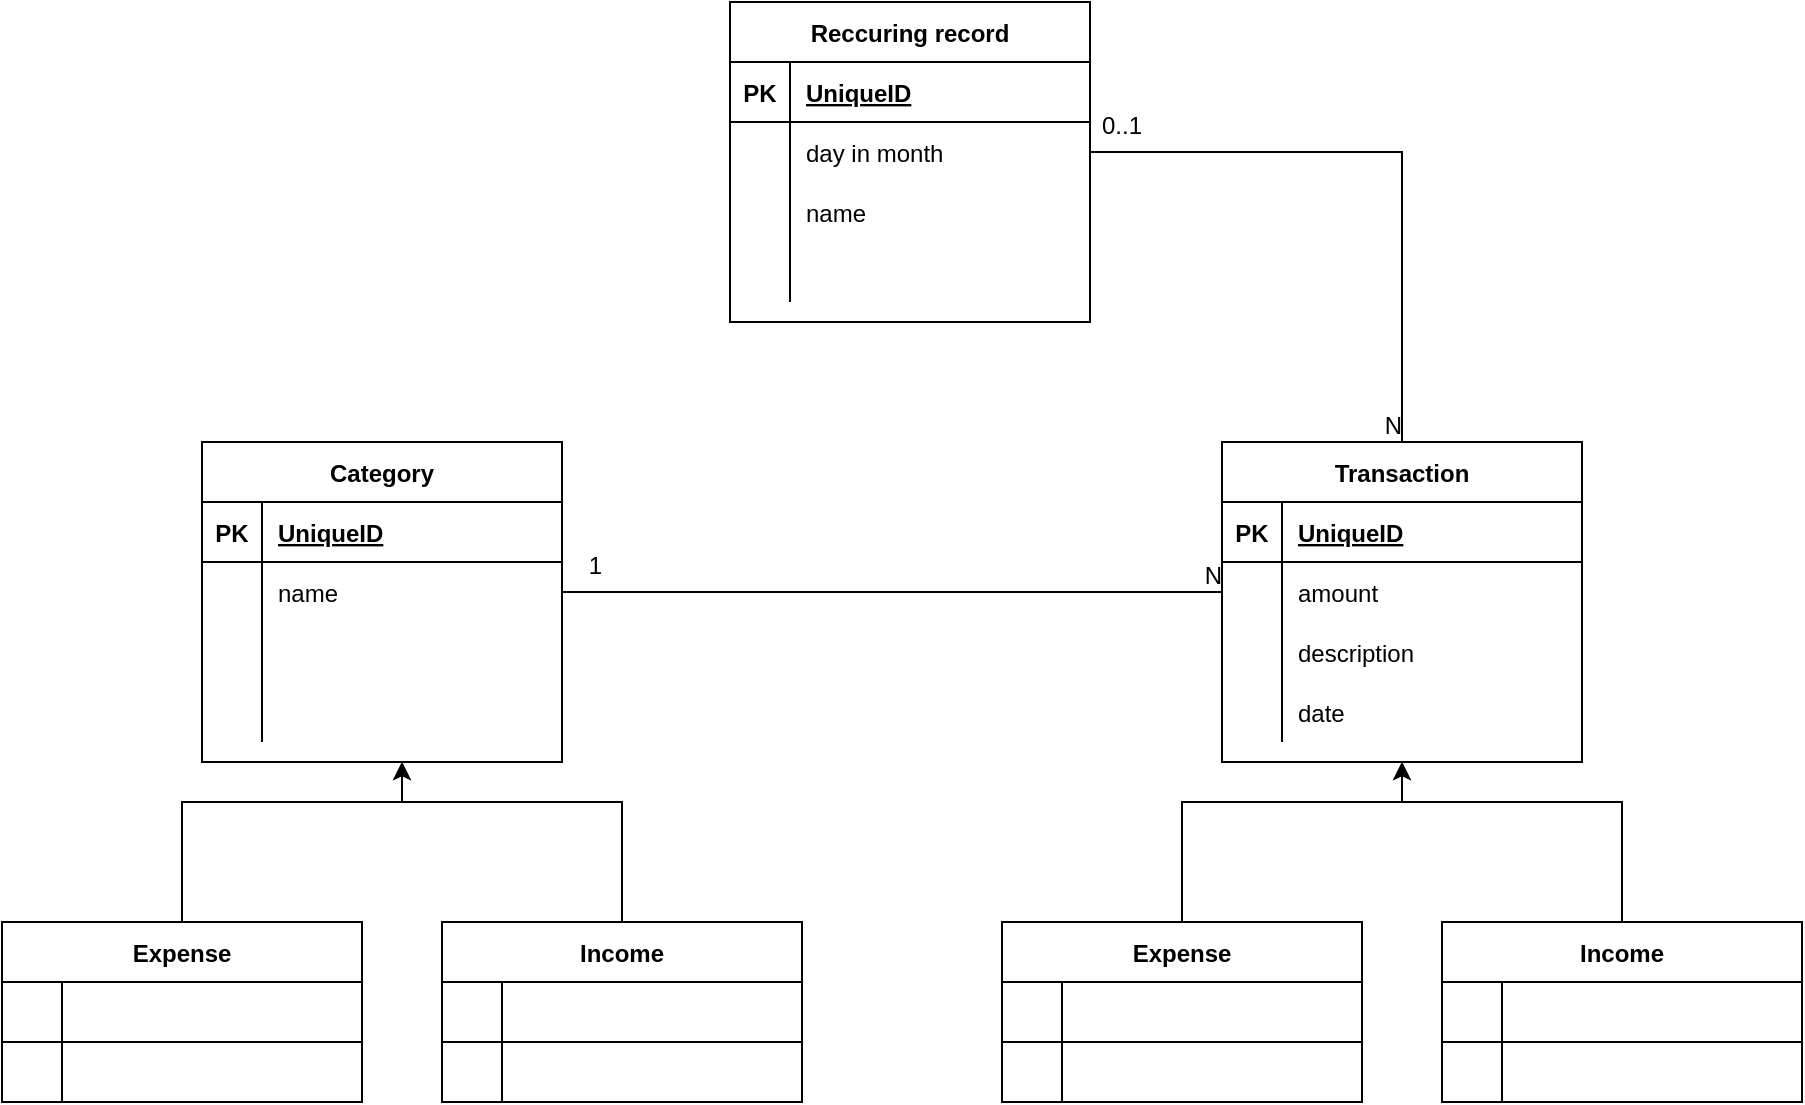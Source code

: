 <mxfile version="20.3.0" type="device"><diagram id="kvWh7fhdIpzKGYbCXLz7" name="Stránka-1"><mxGraphModel dx="946" dy="672" grid="1" gridSize="10" guides="1" tooltips="1" connect="1" arrows="1" fold="1" page="1" pageScale="1" pageWidth="827" pageHeight="1169" math="0" shadow="0"><root><mxCell id="0"/><mxCell id="1" parent="0"/><mxCell id="JXtWEC9brKxZ9eBKc0DB-2" value="Category" style="shape=table;startSize=30;container=1;collapsible=1;childLayout=tableLayout;fixedRows=1;rowLines=0;fontStyle=1;align=center;resizeLast=1;" vertex="1" parent="1"><mxGeometry x="150" y="240" width="180" height="160" as="geometry"/></mxCell><mxCell id="JXtWEC9brKxZ9eBKc0DB-3" value="" style="shape=tableRow;horizontal=0;startSize=0;swimlaneHead=0;swimlaneBody=0;fillColor=none;collapsible=0;dropTarget=0;points=[[0,0.5],[1,0.5]];portConstraint=eastwest;top=0;left=0;right=0;bottom=1;" vertex="1" parent="JXtWEC9brKxZ9eBKc0DB-2"><mxGeometry y="30" width="180" height="30" as="geometry"/></mxCell><mxCell id="JXtWEC9brKxZ9eBKc0DB-4" value="PK" style="shape=partialRectangle;connectable=0;fillColor=none;top=0;left=0;bottom=0;right=0;fontStyle=1;overflow=hidden;" vertex="1" parent="JXtWEC9brKxZ9eBKc0DB-3"><mxGeometry width="30" height="30" as="geometry"><mxRectangle width="30" height="30" as="alternateBounds"/></mxGeometry></mxCell><mxCell id="JXtWEC9brKxZ9eBKc0DB-5" value="UniqueID" style="shape=partialRectangle;connectable=0;fillColor=none;top=0;left=0;bottom=0;right=0;align=left;spacingLeft=6;fontStyle=5;overflow=hidden;" vertex="1" parent="JXtWEC9brKxZ9eBKc0DB-3"><mxGeometry x="30" width="150" height="30" as="geometry"><mxRectangle width="150" height="30" as="alternateBounds"/></mxGeometry></mxCell><mxCell id="JXtWEC9brKxZ9eBKc0DB-6" value="" style="shape=tableRow;horizontal=0;startSize=0;swimlaneHead=0;swimlaneBody=0;fillColor=none;collapsible=0;dropTarget=0;points=[[0,0.5],[1,0.5]];portConstraint=eastwest;top=0;left=0;right=0;bottom=0;" vertex="1" parent="JXtWEC9brKxZ9eBKc0DB-2"><mxGeometry y="60" width="180" height="30" as="geometry"/></mxCell><mxCell id="JXtWEC9brKxZ9eBKc0DB-7" value="" style="shape=partialRectangle;connectable=0;fillColor=none;top=0;left=0;bottom=0;right=0;editable=1;overflow=hidden;" vertex="1" parent="JXtWEC9brKxZ9eBKc0DB-6"><mxGeometry width="30" height="30" as="geometry"><mxRectangle width="30" height="30" as="alternateBounds"/></mxGeometry></mxCell><mxCell id="JXtWEC9brKxZ9eBKc0DB-8" value="name" style="shape=partialRectangle;connectable=0;fillColor=none;top=0;left=0;bottom=0;right=0;align=left;spacingLeft=6;overflow=hidden;" vertex="1" parent="JXtWEC9brKxZ9eBKc0DB-6"><mxGeometry x="30" width="150" height="30" as="geometry"><mxRectangle width="150" height="30" as="alternateBounds"/></mxGeometry></mxCell><mxCell id="JXtWEC9brKxZ9eBKc0DB-9" value="" style="shape=tableRow;horizontal=0;startSize=0;swimlaneHead=0;swimlaneBody=0;fillColor=none;collapsible=0;dropTarget=0;points=[[0,0.5],[1,0.5]];portConstraint=eastwest;top=0;left=0;right=0;bottom=0;" vertex="1" parent="JXtWEC9brKxZ9eBKc0DB-2"><mxGeometry y="90" width="180" height="30" as="geometry"/></mxCell><mxCell id="JXtWEC9brKxZ9eBKc0DB-10" value="" style="shape=partialRectangle;connectable=0;fillColor=none;top=0;left=0;bottom=0;right=0;editable=1;overflow=hidden;" vertex="1" parent="JXtWEC9brKxZ9eBKc0DB-9"><mxGeometry width="30" height="30" as="geometry"><mxRectangle width="30" height="30" as="alternateBounds"/></mxGeometry></mxCell><mxCell id="JXtWEC9brKxZ9eBKc0DB-11" value="" style="shape=partialRectangle;connectable=0;fillColor=none;top=0;left=0;bottom=0;right=0;align=left;spacingLeft=6;overflow=hidden;" vertex="1" parent="JXtWEC9brKxZ9eBKc0DB-9"><mxGeometry x="30" width="150" height="30" as="geometry"><mxRectangle width="150" height="30" as="alternateBounds"/></mxGeometry></mxCell><mxCell id="JXtWEC9brKxZ9eBKc0DB-12" value="" style="shape=tableRow;horizontal=0;startSize=0;swimlaneHead=0;swimlaneBody=0;fillColor=none;collapsible=0;dropTarget=0;points=[[0,0.5],[1,0.5]];portConstraint=eastwest;top=0;left=0;right=0;bottom=0;" vertex="1" parent="JXtWEC9brKxZ9eBKc0DB-2"><mxGeometry y="120" width="180" height="30" as="geometry"/></mxCell><mxCell id="JXtWEC9brKxZ9eBKc0DB-13" value="" style="shape=partialRectangle;connectable=0;fillColor=none;top=0;left=0;bottom=0;right=0;editable=1;overflow=hidden;" vertex="1" parent="JXtWEC9brKxZ9eBKc0DB-12"><mxGeometry width="30" height="30" as="geometry"><mxRectangle width="30" height="30" as="alternateBounds"/></mxGeometry></mxCell><mxCell id="JXtWEC9brKxZ9eBKc0DB-14" value="" style="shape=partialRectangle;connectable=0;fillColor=none;top=0;left=0;bottom=0;right=0;align=left;spacingLeft=6;overflow=hidden;" vertex="1" parent="JXtWEC9brKxZ9eBKc0DB-12"><mxGeometry x="30" width="150" height="30" as="geometry"><mxRectangle width="150" height="30" as="alternateBounds"/></mxGeometry></mxCell><mxCell id="JXtWEC9brKxZ9eBKc0DB-15" value="Transaction" style="shape=table;startSize=30;container=1;collapsible=1;childLayout=tableLayout;fixedRows=1;rowLines=0;fontStyle=1;align=center;resizeLast=1;" vertex="1" parent="1"><mxGeometry x="660" y="240" width="180" height="160" as="geometry"/></mxCell><mxCell id="JXtWEC9brKxZ9eBKc0DB-16" value="" style="shape=tableRow;horizontal=0;startSize=0;swimlaneHead=0;swimlaneBody=0;fillColor=none;collapsible=0;dropTarget=0;points=[[0,0.5],[1,0.5]];portConstraint=eastwest;top=0;left=0;right=0;bottom=1;" vertex="1" parent="JXtWEC9brKxZ9eBKc0DB-15"><mxGeometry y="30" width="180" height="30" as="geometry"/></mxCell><mxCell id="JXtWEC9brKxZ9eBKc0DB-17" value="PK" style="shape=partialRectangle;connectable=0;fillColor=none;top=0;left=0;bottom=0;right=0;fontStyle=1;overflow=hidden;" vertex="1" parent="JXtWEC9brKxZ9eBKc0DB-16"><mxGeometry width="30" height="30" as="geometry"><mxRectangle width="30" height="30" as="alternateBounds"/></mxGeometry></mxCell><mxCell id="JXtWEC9brKxZ9eBKc0DB-18" value="UniqueID" style="shape=partialRectangle;connectable=0;fillColor=none;top=0;left=0;bottom=0;right=0;align=left;spacingLeft=6;fontStyle=5;overflow=hidden;" vertex="1" parent="JXtWEC9brKxZ9eBKc0DB-16"><mxGeometry x="30" width="150" height="30" as="geometry"><mxRectangle width="150" height="30" as="alternateBounds"/></mxGeometry></mxCell><mxCell id="JXtWEC9brKxZ9eBKc0DB-19" value="" style="shape=tableRow;horizontal=0;startSize=0;swimlaneHead=0;swimlaneBody=0;fillColor=none;collapsible=0;dropTarget=0;points=[[0,0.5],[1,0.5]];portConstraint=eastwest;top=0;left=0;right=0;bottom=0;" vertex="1" parent="JXtWEC9brKxZ9eBKc0DB-15"><mxGeometry y="60" width="180" height="30" as="geometry"/></mxCell><mxCell id="JXtWEC9brKxZ9eBKc0DB-20" value="" style="shape=partialRectangle;connectable=0;fillColor=none;top=0;left=0;bottom=0;right=0;editable=1;overflow=hidden;" vertex="1" parent="JXtWEC9brKxZ9eBKc0DB-19"><mxGeometry width="30" height="30" as="geometry"><mxRectangle width="30" height="30" as="alternateBounds"/></mxGeometry></mxCell><mxCell id="JXtWEC9brKxZ9eBKc0DB-21" value="amount" style="shape=partialRectangle;connectable=0;fillColor=none;top=0;left=0;bottom=0;right=0;align=left;spacingLeft=6;overflow=hidden;" vertex="1" parent="JXtWEC9brKxZ9eBKc0DB-19"><mxGeometry x="30" width="150" height="30" as="geometry"><mxRectangle width="150" height="30" as="alternateBounds"/></mxGeometry></mxCell><mxCell id="JXtWEC9brKxZ9eBKc0DB-22" value="" style="shape=tableRow;horizontal=0;startSize=0;swimlaneHead=0;swimlaneBody=0;fillColor=none;collapsible=0;dropTarget=0;points=[[0,0.5],[1,0.5]];portConstraint=eastwest;top=0;left=0;right=0;bottom=0;" vertex="1" parent="JXtWEC9brKxZ9eBKc0DB-15"><mxGeometry y="90" width="180" height="30" as="geometry"/></mxCell><mxCell id="JXtWEC9brKxZ9eBKc0DB-23" value="" style="shape=partialRectangle;connectable=0;fillColor=none;top=0;left=0;bottom=0;right=0;editable=1;overflow=hidden;" vertex="1" parent="JXtWEC9brKxZ9eBKc0DB-22"><mxGeometry width="30" height="30" as="geometry"><mxRectangle width="30" height="30" as="alternateBounds"/></mxGeometry></mxCell><mxCell id="JXtWEC9brKxZ9eBKc0DB-24" value="description" style="shape=partialRectangle;connectable=0;fillColor=none;top=0;left=0;bottom=0;right=0;align=left;spacingLeft=6;overflow=hidden;" vertex="1" parent="JXtWEC9brKxZ9eBKc0DB-22"><mxGeometry x="30" width="150" height="30" as="geometry"><mxRectangle width="150" height="30" as="alternateBounds"/></mxGeometry></mxCell><mxCell id="JXtWEC9brKxZ9eBKc0DB-25" value="" style="shape=tableRow;horizontal=0;startSize=0;swimlaneHead=0;swimlaneBody=0;fillColor=none;collapsible=0;dropTarget=0;points=[[0,0.5],[1,0.5]];portConstraint=eastwest;top=0;left=0;right=0;bottom=0;" vertex="1" parent="JXtWEC9brKxZ9eBKc0DB-15"><mxGeometry y="120" width="180" height="30" as="geometry"/></mxCell><mxCell id="JXtWEC9brKxZ9eBKc0DB-26" value="" style="shape=partialRectangle;connectable=0;fillColor=none;top=0;left=0;bottom=0;right=0;editable=1;overflow=hidden;" vertex="1" parent="JXtWEC9brKxZ9eBKc0DB-25"><mxGeometry width="30" height="30" as="geometry"><mxRectangle width="30" height="30" as="alternateBounds"/></mxGeometry></mxCell><mxCell id="JXtWEC9brKxZ9eBKc0DB-27" value="date" style="shape=partialRectangle;connectable=0;fillColor=none;top=0;left=0;bottom=0;right=0;align=left;spacingLeft=6;overflow=hidden;" vertex="1" parent="JXtWEC9brKxZ9eBKc0DB-25"><mxGeometry x="30" width="150" height="30" as="geometry"><mxRectangle width="150" height="30" as="alternateBounds"/></mxGeometry></mxCell><mxCell id="JXtWEC9brKxZ9eBKc0DB-28" value="Expense" style="shape=table;startSize=30;container=1;collapsible=1;childLayout=tableLayout;fixedRows=1;rowLines=0;fontStyle=1;align=center;resizeLast=1;" vertex="1" parent="1"><mxGeometry x="550" y="480" width="180" height="90" as="geometry"/></mxCell><mxCell id="JXtWEC9brKxZ9eBKc0DB-29" value="" style="shape=tableRow;horizontal=0;startSize=0;swimlaneHead=0;swimlaneBody=0;fillColor=none;collapsible=0;dropTarget=0;points=[[0,0.5],[1,0.5]];portConstraint=eastwest;top=0;left=0;right=0;bottom=1;" vertex="1" parent="JXtWEC9brKxZ9eBKc0DB-28"><mxGeometry y="30" width="180" height="30" as="geometry"/></mxCell><mxCell id="JXtWEC9brKxZ9eBKc0DB-30" value="" style="shape=partialRectangle;connectable=0;fillColor=none;top=0;left=0;bottom=0;right=0;fontStyle=1;overflow=hidden;" vertex="1" parent="JXtWEC9brKxZ9eBKc0DB-29"><mxGeometry width="30" height="30" as="geometry"><mxRectangle width="30" height="30" as="alternateBounds"/></mxGeometry></mxCell><mxCell id="JXtWEC9brKxZ9eBKc0DB-31" value="" style="shape=partialRectangle;connectable=0;fillColor=none;top=0;left=0;bottom=0;right=0;align=left;spacingLeft=6;fontStyle=5;overflow=hidden;" vertex="1" parent="JXtWEC9brKxZ9eBKc0DB-29"><mxGeometry x="30" width="150" height="30" as="geometry"><mxRectangle width="150" height="30" as="alternateBounds"/></mxGeometry></mxCell><mxCell id="JXtWEC9brKxZ9eBKc0DB-32" value="" style="shape=tableRow;horizontal=0;startSize=0;swimlaneHead=0;swimlaneBody=0;fillColor=none;collapsible=0;dropTarget=0;points=[[0,0.5],[1,0.5]];portConstraint=eastwest;top=0;left=0;right=0;bottom=0;" vertex="1" parent="JXtWEC9brKxZ9eBKc0DB-28"><mxGeometry y="60" width="180" height="30" as="geometry"/></mxCell><mxCell id="JXtWEC9brKxZ9eBKc0DB-33" value="" style="shape=partialRectangle;connectable=0;fillColor=none;top=0;left=0;bottom=0;right=0;editable=1;overflow=hidden;" vertex="1" parent="JXtWEC9brKxZ9eBKc0DB-32"><mxGeometry width="30" height="30" as="geometry"><mxRectangle width="30" height="30" as="alternateBounds"/></mxGeometry></mxCell><mxCell id="JXtWEC9brKxZ9eBKc0DB-34" value="" style="shape=partialRectangle;connectable=0;fillColor=none;top=0;left=0;bottom=0;right=0;align=left;spacingLeft=6;overflow=hidden;" vertex="1" parent="JXtWEC9brKxZ9eBKc0DB-32"><mxGeometry x="30" width="150" height="30" as="geometry"><mxRectangle width="150" height="30" as="alternateBounds"/></mxGeometry></mxCell><mxCell id="JXtWEC9brKxZ9eBKc0DB-41" value="Income" style="shape=table;startSize=30;container=1;collapsible=1;childLayout=tableLayout;fixedRows=1;rowLines=0;fontStyle=1;align=center;resizeLast=1;" vertex="1" parent="1"><mxGeometry x="770" y="480" width="180" height="90" as="geometry"/></mxCell><mxCell id="JXtWEC9brKxZ9eBKc0DB-42" value="" style="shape=tableRow;horizontal=0;startSize=0;swimlaneHead=0;swimlaneBody=0;fillColor=none;collapsible=0;dropTarget=0;points=[[0,0.5],[1,0.5]];portConstraint=eastwest;top=0;left=0;right=0;bottom=1;" vertex="1" parent="JXtWEC9brKxZ9eBKc0DB-41"><mxGeometry y="30" width="180" height="30" as="geometry"/></mxCell><mxCell id="JXtWEC9brKxZ9eBKc0DB-43" value="" style="shape=partialRectangle;connectable=0;fillColor=none;top=0;left=0;bottom=0;right=0;fontStyle=1;overflow=hidden;" vertex="1" parent="JXtWEC9brKxZ9eBKc0DB-42"><mxGeometry width="30" height="30" as="geometry"><mxRectangle width="30" height="30" as="alternateBounds"/></mxGeometry></mxCell><mxCell id="JXtWEC9brKxZ9eBKc0DB-44" value="" style="shape=partialRectangle;connectable=0;fillColor=none;top=0;left=0;bottom=0;right=0;align=left;spacingLeft=6;fontStyle=5;overflow=hidden;" vertex="1" parent="JXtWEC9brKxZ9eBKc0DB-42"><mxGeometry x="30" width="150" height="30" as="geometry"><mxRectangle width="150" height="30" as="alternateBounds"/></mxGeometry></mxCell><mxCell id="JXtWEC9brKxZ9eBKc0DB-45" value="" style="shape=tableRow;horizontal=0;startSize=0;swimlaneHead=0;swimlaneBody=0;fillColor=none;collapsible=0;dropTarget=0;points=[[0,0.5],[1,0.5]];portConstraint=eastwest;top=0;left=0;right=0;bottom=0;" vertex="1" parent="JXtWEC9brKxZ9eBKc0DB-41"><mxGeometry y="60" width="180" height="30" as="geometry"/></mxCell><mxCell id="JXtWEC9brKxZ9eBKc0DB-46" value="" style="shape=partialRectangle;connectable=0;fillColor=none;top=0;left=0;bottom=0;right=0;editable=1;overflow=hidden;" vertex="1" parent="JXtWEC9brKxZ9eBKc0DB-45"><mxGeometry width="30" height="30" as="geometry"><mxRectangle width="30" height="30" as="alternateBounds"/></mxGeometry></mxCell><mxCell id="JXtWEC9brKxZ9eBKc0DB-47" value="" style="shape=partialRectangle;connectable=0;fillColor=none;top=0;left=0;bottom=0;right=0;align=left;spacingLeft=6;overflow=hidden;" vertex="1" parent="JXtWEC9brKxZ9eBKc0DB-45"><mxGeometry x="30" width="150" height="30" as="geometry"><mxRectangle width="150" height="30" as="alternateBounds"/></mxGeometry></mxCell><mxCell id="JXtWEC9brKxZ9eBKc0DB-54" value="" style="endArrow=classic;html=1;rounded=0;entryX=0.5;entryY=1;entryDx=0;entryDy=0;exitX=0.5;exitY=0;exitDx=0;exitDy=0;" edge="1" parent="1" source="JXtWEC9brKxZ9eBKc0DB-28" target="JXtWEC9brKxZ9eBKc0DB-15"><mxGeometry width="50" height="50" relative="1" as="geometry"><mxPoint x="560" y="460" as="sourcePoint"/><mxPoint x="610" y="410" as="targetPoint"/><Array as="points"><mxPoint x="640" y="420"/><mxPoint x="750" y="420"/></Array></mxGeometry></mxCell><mxCell id="JXtWEC9brKxZ9eBKc0DB-55" value="" style="endArrow=classic;html=1;rounded=0;entryX=0.5;entryY=1;entryDx=0;entryDy=0;exitX=0.5;exitY=0;exitDx=0;exitDy=0;" edge="1" parent="1" source="JXtWEC9brKxZ9eBKc0DB-41" target="JXtWEC9brKxZ9eBKc0DB-15"><mxGeometry width="50" height="50" relative="1" as="geometry"><mxPoint x="560" y="460" as="sourcePoint"/><mxPoint x="610" y="410" as="targetPoint"/><Array as="points"><mxPoint x="860" y="420"/><mxPoint x="750" y="420"/></Array></mxGeometry></mxCell><mxCell id="JXtWEC9brKxZ9eBKc0DB-56" value="Expense" style="shape=table;startSize=30;container=1;collapsible=1;childLayout=tableLayout;fixedRows=1;rowLines=0;fontStyle=1;align=center;resizeLast=1;" vertex="1" parent="1"><mxGeometry x="50" y="480" width="180" height="90" as="geometry"/></mxCell><mxCell id="JXtWEC9brKxZ9eBKc0DB-57" value="" style="shape=tableRow;horizontal=0;startSize=0;swimlaneHead=0;swimlaneBody=0;fillColor=none;collapsible=0;dropTarget=0;points=[[0,0.5],[1,0.5]];portConstraint=eastwest;top=0;left=0;right=0;bottom=1;" vertex="1" parent="JXtWEC9brKxZ9eBKc0DB-56"><mxGeometry y="30" width="180" height="30" as="geometry"/></mxCell><mxCell id="JXtWEC9brKxZ9eBKc0DB-58" value="" style="shape=partialRectangle;connectable=0;fillColor=none;top=0;left=0;bottom=0;right=0;fontStyle=1;overflow=hidden;" vertex="1" parent="JXtWEC9brKxZ9eBKc0DB-57"><mxGeometry width="30" height="30" as="geometry"><mxRectangle width="30" height="30" as="alternateBounds"/></mxGeometry></mxCell><mxCell id="JXtWEC9brKxZ9eBKc0DB-59" value="" style="shape=partialRectangle;connectable=0;fillColor=none;top=0;left=0;bottom=0;right=0;align=left;spacingLeft=6;fontStyle=5;overflow=hidden;" vertex="1" parent="JXtWEC9brKxZ9eBKc0DB-57"><mxGeometry x="30" width="150" height="30" as="geometry"><mxRectangle width="150" height="30" as="alternateBounds"/></mxGeometry></mxCell><mxCell id="JXtWEC9brKxZ9eBKc0DB-60" value="" style="shape=tableRow;horizontal=0;startSize=0;swimlaneHead=0;swimlaneBody=0;fillColor=none;collapsible=0;dropTarget=0;points=[[0,0.5],[1,0.5]];portConstraint=eastwest;top=0;left=0;right=0;bottom=0;" vertex="1" parent="JXtWEC9brKxZ9eBKc0DB-56"><mxGeometry y="60" width="180" height="30" as="geometry"/></mxCell><mxCell id="JXtWEC9brKxZ9eBKc0DB-61" value="" style="shape=partialRectangle;connectable=0;fillColor=none;top=0;left=0;bottom=0;right=0;editable=1;overflow=hidden;" vertex="1" parent="JXtWEC9brKxZ9eBKc0DB-60"><mxGeometry width="30" height="30" as="geometry"><mxRectangle width="30" height="30" as="alternateBounds"/></mxGeometry></mxCell><mxCell id="JXtWEC9brKxZ9eBKc0DB-62" value="" style="shape=partialRectangle;connectable=0;fillColor=none;top=0;left=0;bottom=0;right=0;align=left;spacingLeft=6;overflow=hidden;" vertex="1" parent="JXtWEC9brKxZ9eBKc0DB-60"><mxGeometry x="30" width="150" height="30" as="geometry"><mxRectangle width="150" height="30" as="alternateBounds"/></mxGeometry></mxCell><mxCell id="JXtWEC9brKxZ9eBKc0DB-69" value="Income" style="shape=table;startSize=30;container=1;collapsible=1;childLayout=tableLayout;fixedRows=1;rowLines=0;fontStyle=1;align=center;resizeLast=1;" vertex="1" parent="1"><mxGeometry x="270" y="480" width="180" height="90" as="geometry"/></mxCell><mxCell id="JXtWEC9brKxZ9eBKc0DB-70" value="" style="shape=tableRow;horizontal=0;startSize=0;swimlaneHead=0;swimlaneBody=0;fillColor=none;collapsible=0;dropTarget=0;points=[[0,0.5],[1,0.5]];portConstraint=eastwest;top=0;left=0;right=0;bottom=1;" vertex="1" parent="JXtWEC9brKxZ9eBKc0DB-69"><mxGeometry y="30" width="180" height="30" as="geometry"/></mxCell><mxCell id="JXtWEC9brKxZ9eBKc0DB-71" value="" style="shape=partialRectangle;connectable=0;fillColor=none;top=0;left=0;bottom=0;right=0;fontStyle=1;overflow=hidden;" vertex="1" parent="JXtWEC9brKxZ9eBKc0DB-70"><mxGeometry width="30" height="30" as="geometry"><mxRectangle width="30" height="30" as="alternateBounds"/></mxGeometry></mxCell><mxCell id="JXtWEC9brKxZ9eBKc0DB-72" value="" style="shape=partialRectangle;connectable=0;fillColor=none;top=0;left=0;bottom=0;right=0;align=left;spacingLeft=6;fontStyle=5;overflow=hidden;" vertex="1" parent="JXtWEC9brKxZ9eBKc0DB-70"><mxGeometry x="30" width="150" height="30" as="geometry"><mxRectangle width="150" height="30" as="alternateBounds"/></mxGeometry></mxCell><mxCell id="JXtWEC9brKxZ9eBKc0DB-73" value="" style="shape=tableRow;horizontal=0;startSize=0;swimlaneHead=0;swimlaneBody=0;fillColor=none;collapsible=0;dropTarget=0;points=[[0,0.5],[1,0.5]];portConstraint=eastwest;top=0;left=0;right=0;bottom=0;" vertex="1" parent="JXtWEC9brKxZ9eBKc0DB-69"><mxGeometry y="60" width="180" height="30" as="geometry"/></mxCell><mxCell id="JXtWEC9brKxZ9eBKc0DB-74" value="" style="shape=partialRectangle;connectable=0;fillColor=none;top=0;left=0;bottom=0;right=0;editable=1;overflow=hidden;" vertex="1" parent="JXtWEC9brKxZ9eBKc0DB-73"><mxGeometry width="30" height="30" as="geometry"><mxRectangle width="30" height="30" as="alternateBounds"/></mxGeometry></mxCell><mxCell id="JXtWEC9brKxZ9eBKc0DB-75" value="" style="shape=partialRectangle;connectable=0;fillColor=none;top=0;left=0;bottom=0;right=0;align=left;spacingLeft=6;overflow=hidden;" vertex="1" parent="JXtWEC9brKxZ9eBKc0DB-73"><mxGeometry x="30" width="150" height="30" as="geometry"><mxRectangle width="150" height="30" as="alternateBounds"/></mxGeometry></mxCell><mxCell id="JXtWEC9brKxZ9eBKc0DB-82" value="" style="endArrow=classic;html=1;rounded=0;entryX=0.5;entryY=1;entryDx=0;entryDy=0;exitX=0.5;exitY=0;exitDx=0;exitDy=0;" edge="1" parent="1" source="JXtWEC9brKxZ9eBKc0DB-56"><mxGeometry width="50" height="50" relative="1" as="geometry"><mxPoint x="60" y="460" as="sourcePoint"/><mxPoint x="250" y="400" as="targetPoint"/><Array as="points"><mxPoint x="140" y="420"/><mxPoint x="250" y="420"/></Array></mxGeometry></mxCell><mxCell id="JXtWEC9brKxZ9eBKc0DB-83" value="" style="endArrow=classic;html=1;rounded=0;exitX=0.5;exitY=0;exitDx=0;exitDy=0;" edge="1" parent="1" source="JXtWEC9brKxZ9eBKc0DB-69"><mxGeometry width="50" height="50" relative="1" as="geometry"><mxPoint x="60" y="460" as="sourcePoint"/><mxPoint x="250" y="400" as="targetPoint"/><Array as="points"><mxPoint x="360" y="420"/><mxPoint x="250" y="420"/></Array></mxGeometry></mxCell><mxCell id="JXtWEC9brKxZ9eBKc0DB-84" value="Reccuring record" style="shape=table;startSize=30;container=1;collapsible=1;childLayout=tableLayout;fixedRows=1;rowLines=0;fontStyle=1;align=center;resizeLast=1;" vertex="1" parent="1"><mxGeometry x="414" y="20" width="180" height="160" as="geometry"/></mxCell><mxCell id="JXtWEC9brKxZ9eBKc0DB-85" value="" style="shape=tableRow;horizontal=0;startSize=0;swimlaneHead=0;swimlaneBody=0;fillColor=none;collapsible=0;dropTarget=0;points=[[0,0.5],[1,0.5]];portConstraint=eastwest;top=0;left=0;right=0;bottom=1;" vertex="1" parent="JXtWEC9brKxZ9eBKc0DB-84"><mxGeometry y="30" width="180" height="30" as="geometry"/></mxCell><mxCell id="JXtWEC9brKxZ9eBKc0DB-86" value="PK" style="shape=partialRectangle;connectable=0;fillColor=none;top=0;left=0;bottom=0;right=0;fontStyle=1;overflow=hidden;" vertex="1" parent="JXtWEC9brKxZ9eBKc0DB-85"><mxGeometry width="30" height="30" as="geometry"><mxRectangle width="30" height="30" as="alternateBounds"/></mxGeometry></mxCell><mxCell id="JXtWEC9brKxZ9eBKc0DB-87" value="UniqueID" style="shape=partialRectangle;connectable=0;fillColor=none;top=0;left=0;bottom=0;right=0;align=left;spacingLeft=6;fontStyle=5;overflow=hidden;" vertex="1" parent="JXtWEC9brKxZ9eBKc0DB-85"><mxGeometry x="30" width="150" height="30" as="geometry"><mxRectangle width="150" height="30" as="alternateBounds"/></mxGeometry></mxCell><mxCell id="JXtWEC9brKxZ9eBKc0DB-88" value="" style="shape=tableRow;horizontal=0;startSize=0;swimlaneHead=0;swimlaneBody=0;fillColor=none;collapsible=0;dropTarget=0;points=[[0,0.5],[1,0.5]];portConstraint=eastwest;top=0;left=0;right=0;bottom=0;" vertex="1" parent="JXtWEC9brKxZ9eBKc0DB-84"><mxGeometry y="60" width="180" height="30" as="geometry"/></mxCell><mxCell id="JXtWEC9brKxZ9eBKc0DB-89" value="" style="shape=partialRectangle;connectable=0;fillColor=none;top=0;left=0;bottom=0;right=0;editable=1;overflow=hidden;" vertex="1" parent="JXtWEC9brKxZ9eBKc0DB-88"><mxGeometry width="30" height="30" as="geometry"><mxRectangle width="30" height="30" as="alternateBounds"/></mxGeometry></mxCell><mxCell id="JXtWEC9brKxZ9eBKc0DB-90" value="day in month" style="shape=partialRectangle;connectable=0;fillColor=none;top=0;left=0;bottom=0;right=0;align=left;spacingLeft=6;overflow=hidden;" vertex="1" parent="JXtWEC9brKxZ9eBKc0DB-88"><mxGeometry x="30" width="150" height="30" as="geometry"><mxRectangle width="150" height="30" as="alternateBounds"/></mxGeometry></mxCell><mxCell id="JXtWEC9brKxZ9eBKc0DB-91" value="" style="shape=tableRow;horizontal=0;startSize=0;swimlaneHead=0;swimlaneBody=0;fillColor=none;collapsible=0;dropTarget=0;points=[[0,0.5],[1,0.5]];portConstraint=eastwest;top=0;left=0;right=0;bottom=0;" vertex="1" parent="JXtWEC9brKxZ9eBKc0DB-84"><mxGeometry y="90" width="180" height="30" as="geometry"/></mxCell><mxCell id="JXtWEC9brKxZ9eBKc0DB-92" value="" style="shape=partialRectangle;connectable=0;fillColor=none;top=0;left=0;bottom=0;right=0;editable=1;overflow=hidden;" vertex="1" parent="JXtWEC9brKxZ9eBKc0DB-91"><mxGeometry width="30" height="30" as="geometry"><mxRectangle width="30" height="30" as="alternateBounds"/></mxGeometry></mxCell><mxCell id="JXtWEC9brKxZ9eBKc0DB-93" value="name" style="shape=partialRectangle;connectable=0;fillColor=none;top=0;left=0;bottom=0;right=0;align=left;spacingLeft=6;overflow=hidden;" vertex="1" parent="JXtWEC9brKxZ9eBKc0DB-91"><mxGeometry x="30" width="150" height="30" as="geometry"><mxRectangle width="150" height="30" as="alternateBounds"/></mxGeometry></mxCell><mxCell id="JXtWEC9brKxZ9eBKc0DB-94" value="" style="shape=tableRow;horizontal=0;startSize=0;swimlaneHead=0;swimlaneBody=0;fillColor=none;collapsible=0;dropTarget=0;points=[[0,0.5],[1,0.5]];portConstraint=eastwest;top=0;left=0;right=0;bottom=0;" vertex="1" parent="JXtWEC9brKxZ9eBKc0DB-84"><mxGeometry y="120" width="180" height="30" as="geometry"/></mxCell><mxCell id="JXtWEC9brKxZ9eBKc0DB-95" value="" style="shape=partialRectangle;connectable=0;fillColor=none;top=0;left=0;bottom=0;right=0;editable=1;overflow=hidden;" vertex="1" parent="JXtWEC9brKxZ9eBKc0DB-94"><mxGeometry width="30" height="30" as="geometry"><mxRectangle width="30" height="30" as="alternateBounds"/></mxGeometry></mxCell><mxCell id="JXtWEC9brKxZ9eBKc0DB-96" value="" style="shape=partialRectangle;connectable=0;fillColor=none;top=0;left=0;bottom=0;right=0;align=left;spacingLeft=6;overflow=hidden;" vertex="1" parent="JXtWEC9brKxZ9eBKc0DB-94"><mxGeometry x="30" width="150" height="30" as="geometry"><mxRectangle width="150" height="30" as="alternateBounds"/></mxGeometry></mxCell><mxCell id="JXtWEC9brKxZ9eBKc0DB-98" value="" style="endArrow=none;html=1;rounded=0;exitX=1;exitY=0.5;exitDx=0;exitDy=0;entryX=0;entryY=0.5;entryDx=0;entryDy=0;" edge="1" parent="1" source="JXtWEC9brKxZ9eBKc0DB-6" target="JXtWEC9brKxZ9eBKc0DB-19"><mxGeometry relative="1" as="geometry"><mxPoint x="480" y="350" as="sourcePoint"/><mxPoint x="640" y="350" as="targetPoint"/></mxGeometry></mxCell><mxCell id="JXtWEC9brKxZ9eBKc0DB-99" value="N" style="resizable=0;html=1;align=right;verticalAlign=bottom;" connectable="0" vertex="1" parent="JXtWEC9brKxZ9eBKc0DB-98"><mxGeometry x="1" relative="1" as="geometry"/></mxCell><mxCell id="JXtWEC9brKxZ9eBKc0DB-100" value="" style="endArrow=none;html=1;rounded=0;exitX=1;exitY=0.5;exitDx=0;exitDy=0;entryX=0.5;entryY=0;entryDx=0;entryDy=0;" edge="1" parent="1" source="JXtWEC9brKxZ9eBKc0DB-88" target="JXtWEC9brKxZ9eBKc0DB-15"><mxGeometry relative="1" as="geometry"><mxPoint x="340" y="325" as="sourcePoint"/><mxPoint x="670" y="325" as="targetPoint"/><Array as="points"><mxPoint x="750" y="95"/></Array></mxGeometry></mxCell><mxCell id="JXtWEC9brKxZ9eBKc0DB-101" value="N" style="resizable=0;html=1;align=right;verticalAlign=bottom;" connectable="0" vertex="1" parent="JXtWEC9brKxZ9eBKc0DB-100"><mxGeometry x="1" relative="1" as="geometry"/></mxCell><mxCell id="JXtWEC9brKxZ9eBKc0DB-102" value="0..1" style="resizable=0;html=1;align=right;verticalAlign=bottom;" connectable="0" vertex="1" parent="1"><mxGeometry x="620" y="90" as="geometry"/></mxCell><mxCell id="JXtWEC9brKxZ9eBKc0DB-103" value="1" style="resizable=0;html=1;align=right;verticalAlign=bottom;" connectable="0" vertex="1" parent="1"><mxGeometry x="350" y="310" as="geometry"/></mxCell></root></mxGraphModel></diagram></mxfile>